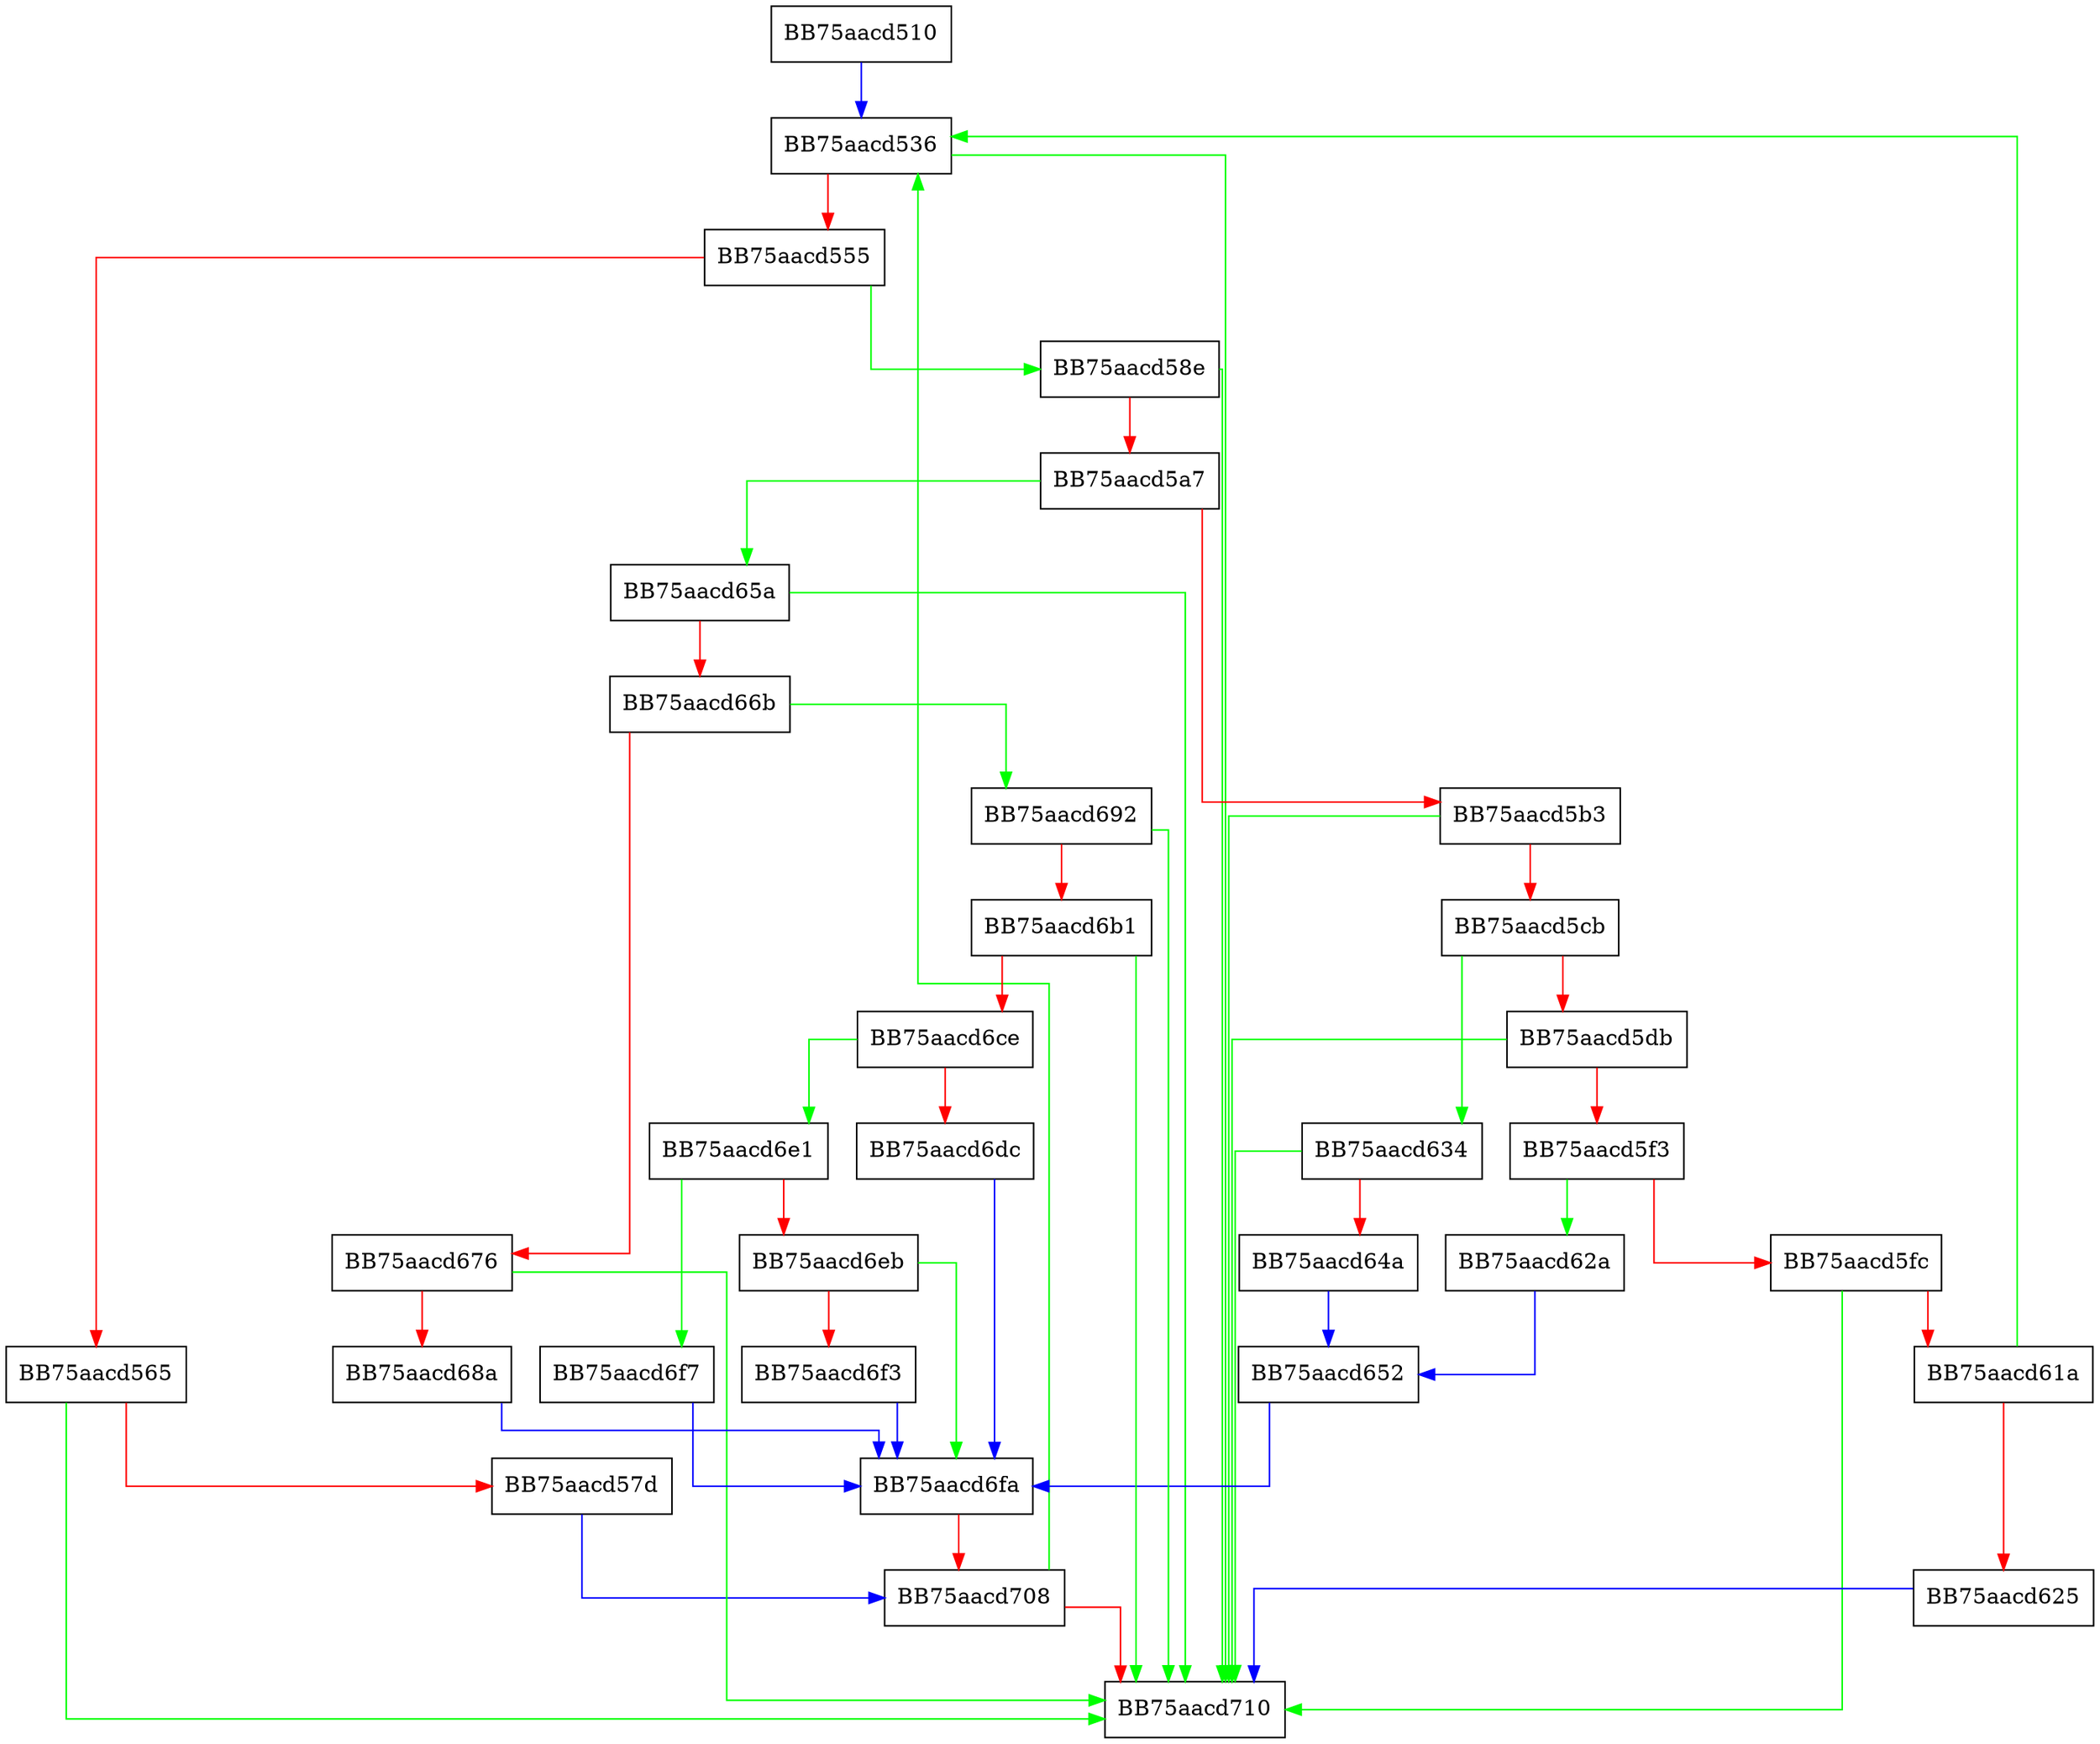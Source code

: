 digraph OnTheFly {
  node [shape="box"];
  graph [splines=ortho];
  BB75aacd510 -> BB75aacd536 [color="blue"];
  BB75aacd536 -> BB75aacd710 [color="green"];
  BB75aacd536 -> BB75aacd555 [color="red"];
  BB75aacd555 -> BB75aacd58e [color="green"];
  BB75aacd555 -> BB75aacd565 [color="red"];
  BB75aacd565 -> BB75aacd710 [color="green"];
  BB75aacd565 -> BB75aacd57d [color="red"];
  BB75aacd57d -> BB75aacd708 [color="blue"];
  BB75aacd58e -> BB75aacd710 [color="green"];
  BB75aacd58e -> BB75aacd5a7 [color="red"];
  BB75aacd5a7 -> BB75aacd65a [color="green"];
  BB75aacd5a7 -> BB75aacd5b3 [color="red"];
  BB75aacd5b3 -> BB75aacd710 [color="green"];
  BB75aacd5b3 -> BB75aacd5cb [color="red"];
  BB75aacd5cb -> BB75aacd634 [color="green"];
  BB75aacd5cb -> BB75aacd5db [color="red"];
  BB75aacd5db -> BB75aacd710 [color="green"];
  BB75aacd5db -> BB75aacd5f3 [color="red"];
  BB75aacd5f3 -> BB75aacd62a [color="green"];
  BB75aacd5f3 -> BB75aacd5fc [color="red"];
  BB75aacd5fc -> BB75aacd710 [color="green"];
  BB75aacd5fc -> BB75aacd61a [color="red"];
  BB75aacd61a -> BB75aacd536 [color="green"];
  BB75aacd61a -> BB75aacd625 [color="red"];
  BB75aacd625 -> BB75aacd710 [color="blue"];
  BB75aacd62a -> BB75aacd652 [color="blue"];
  BB75aacd634 -> BB75aacd710 [color="green"];
  BB75aacd634 -> BB75aacd64a [color="red"];
  BB75aacd64a -> BB75aacd652 [color="blue"];
  BB75aacd652 -> BB75aacd6fa [color="blue"];
  BB75aacd65a -> BB75aacd710 [color="green"];
  BB75aacd65a -> BB75aacd66b [color="red"];
  BB75aacd66b -> BB75aacd692 [color="green"];
  BB75aacd66b -> BB75aacd676 [color="red"];
  BB75aacd676 -> BB75aacd710 [color="green"];
  BB75aacd676 -> BB75aacd68a [color="red"];
  BB75aacd68a -> BB75aacd6fa [color="blue"];
  BB75aacd692 -> BB75aacd710 [color="green"];
  BB75aacd692 -> BB75aacd6b1 [color="red"];
  BB75aacd6b1 -> BB75aacd710 [color="green"];
  BB75aacd6b1 -> BB75aacd6ce [color="red"];
  BB75aacd6ce -> BB75aacd6e1 [color="green"];
  BB75aacd6ce -> BB75aacd6dc [color="red"];
  BB75aacd6dc -> BB75aacd6fa [color="blue"];
  BB75aacd6e1 -> BB75aacd6f7 [color="green"];
  BB75aacd6e1 -> BB75aacd6eb [color="red"];
  BB75aacd6eb -> BB75aacd6fa [color="green"];
  BB75aacd6eb -> BB75aacd6f3 [color="red"];
  BB75aacd6f3 -> BB75aacd6fa [color="blue"];
  BB75aacd6f7 -> BB75aacd6fa [color="blue"];
  BB75aacd6fa -> BB75aacd708 [color="red"];
  BB75aacd708 -> BB75aacd536 [color="green"];
  BB75aacd708 -> BB75aacd710 [color="red"];
}